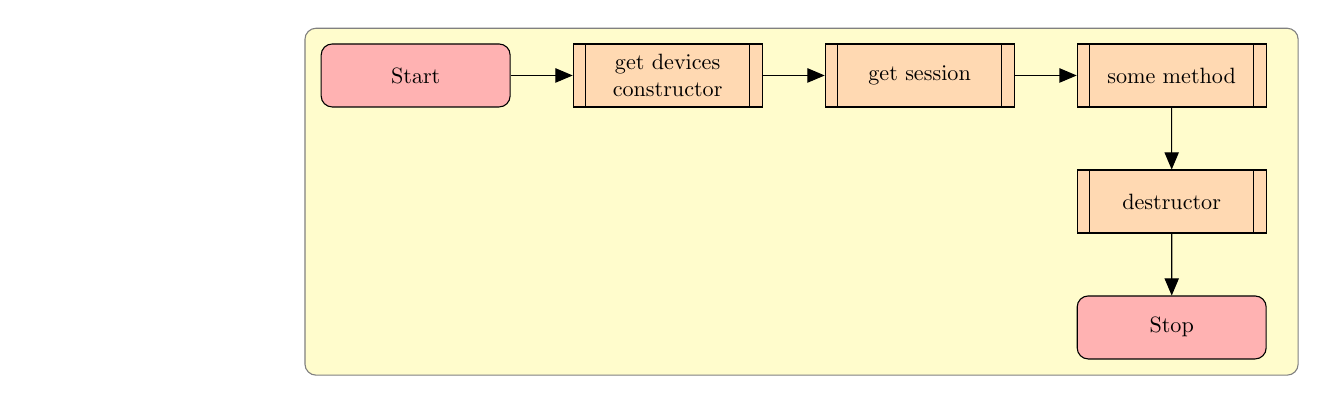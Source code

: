 \usetikzlibrary{shapes.geometric, arrows}
\usetikzlibrary{shapes, arrows}
\usetikzlibrary{positioning}
\usetikzlibrary{arrows.meta, bending}
\usetikzlibrary{calc}
\newcommand\ppbb{path picture bounding box}
\pgfdeclarelayer{background}

\tikzstyle{startstop} = [rectangle, rounded corners, minimum width=3cm, minimum height=1cm,text centered, draw=black, fill=red!30]
\tikzstyle{io} = [trapezium, trapezium left angle=70, trapezium right angle=110, minimum width=3cm, minimum height=1cm, text centered, draw=black, fill=blue!30]
\tikzstyle{process} = [rectangle, minimum width=3cm, minimum height=1cm, text centered, text width=3cm, draw=black, fill=orange!30]
\tikzstyle{decision} = [diamond, minimum width=3cm, minimum height=1cm, text centered, draw=black, fill=green!30]
\tikzstyle{arrow} = [thick,->,>=stealth]
\tikzstyle{subprocess} = [rectangle, draw=black, fill=orange!30,
                     minimum width=3cm, minimum height=1cm,inner xsep=3mm,
                     text width =\pgfkeysvalueof{/pgf/minimum width}-2*\pgfkeysvalueof{/pgf/inner xsep},
                     align=flush center,
                     path picture={\draw 
    ([xshift =2mm] \ppbb.north west) -- ([xshift= 2mm] \ppbb.south west)
    ([xshift=-2mm] \ppbb.north east) -- ([xshift=-2mm] \ppbb.south east);
                                  }]
\def\xs{2cm}


\begin{tikzpicture}[node distance=2cm, >=triangle 45]
\begin{scope}[scale=.8, transform shape]

\node (start) [startstop] {Start};
\node (init) [subprocess, right of=start, xshift=\xs] {get devices\\constructor};
\node (a) [subprocess, right of=init, xshift=\xs] {get session};
\node (b) [subprocess, right of=a, xshift=\xs] {some method};
\node (c) [subprocess, below of=b] {destructor};
\node (stop) [startstop, below of=c] {Stop};
\coordinate (H1) at ($(a) + (2cm,2.5cm)$);

\draw [->] (start) -- (init);
\draw [->] (init) -- (a);
\draw [->] (a) -- (b);
\draw [->] (b) -- (c);
\draw [->] (c) -- (stop);

 \begin{pgfonlayer}{background}
        % Compute a few helper coordinates
        \draw[fill=yellow!20,rounded corners, draw=black!50]
            ($(start.west) + (-.25,.75)$) rectangle ($(stop.east |- stop.south) + (.5,-.25)$);
    \end{pgfonlayer}
\end{scope}
\end{tikzpicture}